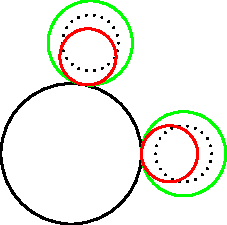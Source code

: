 size(4cm);

real r1 = 0.4;
real r2 = 0.6;

real theta = 0;
pair u = (cos(theta),sin(theta));
pair u1 = (1+r1)*u;
pair u2 = (1+r2)*u;

real phi = 1.4;
pair v = (cos(phi),sin(phi));
pair v1 = (1+r1)*v;
pair v2 = (1+r2)*v;

draw(unitcircle,black+1);

draw(shift(u2)*scale(r2)*unitcircle, green+1);
draw(shift(u2)*scale(r1)*unitcircle, dotted+1);
draw(shift((r1-r2)*u)*shift(u2)*scale(r1)*unitcircle, red+1);

draw(shift(v2)*scale(r2)*unitcircle, green+1);
draw(shift(v2)*scale(r1)*unitcircle, dotted+1);
draw(shift((r1-r2)*v)*shift(v2)*scale(r1)*unitcircle, red+1);